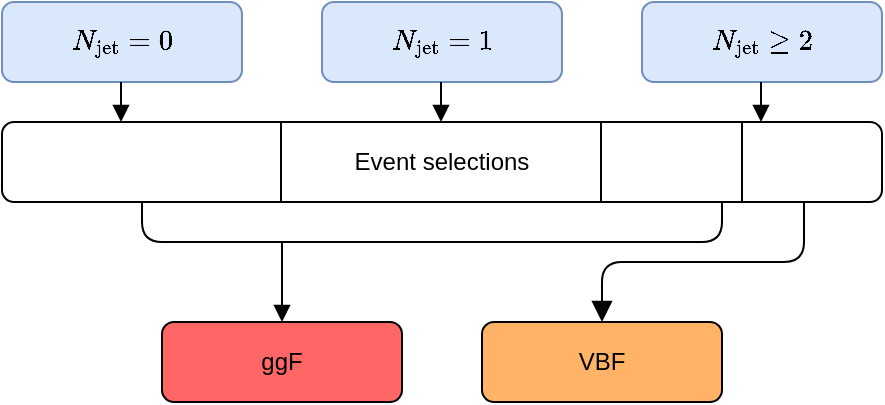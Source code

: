 <mxfile version="24.0.3" type="github">
  <diagram name="Page-1" id="QpbFhLZhkfOCANfJb5Wa">
    <mxGraphModel dx="1306" dy="862" grid="1" gridSize="10" guides="1" tooltips="1" connect="1" arrows="1" fold="1" page="1" pageScale="1" pageWidth="850" pageHeight="1100" math="1" shadow="0">
      <root>
        <mxCell id="0" />
        <mxCell id="1" parent="0" />
        <mxCell id="vhn-oHe6Cb4y7kR26sW8-1" value="" style="shape=curlyBracket;whiteSpace=wrap;html=1;rounded=1;flipH=1;labelPosition=right;verticalLabelPosition=middle;align=left;verticalAlign=middle;direction=north;size=0;" parent="1" vertex="1">
          <mxGeometry x="270" y="300" width="290" height="20" as="geometry" />
        </mxCell>
        <mxCell id="vhn-oHe6Cb4y7kR26sW8-3" value="ggF" style="rounded=1;whiteSpace=wrap;html=1;fillColor=#FF6666;" parent="1" vertex="1">
          <mxGeometry x="280" y="360" width="120" height="40" as="geometry" />
        </mxCell>
        <mxCell id="vhn-oHe6Cb4y7kR26sW8-4" value="VBF" style="rounded=1;whiteSpace=wrap;html=1;fillColor=#FFB366;" parent="1" vertex="1">
          <mxGeometry x="440" y="360" width="120" height="40" as="geometry" />
        </mxCell>
        <mxCell id="vhn-oHe6Cb4y7kR26sW8-6" value="&lt;div&gt;$$N_{\mathrm{jet}} = 0$$&lt;/div&gt;" style="rounded=1;whiteSpace=wrap;html=1;fillColor=#dae8fc;strokeColor=#6c8ebf;" parent="1" vertex="1">
          <mxGeometry x="200" y="200" width="120" height="40" as="geometry" />
        </mxCell>
        <mxCell id="vhn-oHe6Cb4y7kR26sW8-7" value="&lt;div&gt;$$N_{\mathrm{jet}} = 1$$&lt;/div&gt;" style="rounded=1;whiteSpace=wrap;html=1;fillColor=#dae8fc;strokeColor=#6c8ebf;" parent="1" vertex="1">
          <mxGeometry x="360" y="200" width="120" height="40" as="geometry" />
        </mxCell>
        <mxCell id="vhn-oHe6Cb4y7kR26sW8-8" value="&lt;div&gt;$$N_{\mathrm{jet}} \geq 2$$&lt;/div&gt;" style="rounded=1;whiteSpace=wrap;html=1;fillColor=#dae8fc;strokeColor=#6c8ebf;" parent="1" vertex="1">
          <mxGeometry x="520" y="200" width="120" height="40" as="geometry" />
        </mxCell>
        <mxCell id="vhn-oHe6Cb4y7kR26sW8-10" value="" style="endArrow=none;html=1;rounded=0;exitX=0.5;exitY=0;exitDx=0;exitDy=0;startArrow=block;startFill=1;" parent="1" source="vhn-oHe6Cb4y7kR26sW8-3" edge="1">
          <mxGeometry width="50" height="50" relative="1" as="geometry">
            <mxPoint x="339.5" y="280" as="sourcePoint" />
            <mxPoint x="340" y="320" as="targetPoint" />
          </mxGeometry>
        </mxCell>
        <mxCell id="tt5cfVx4_955_2wsRJ6P-1" value="" style="edgeStyle=elbowEdgeStyle;elbow=vertical;endArrow=block;html=1;curved=0;rounded=1;endSize=8;startSize=8;endFill=1;" parent="1" edge="1">
          <mxGeometry width="50" height="50" relative="1" as="geometry">
            <mxPoint x="601" y="300" as="sourcePoint" />
            <mxPoint x="500" y="360" as="targetPoint" />
            <Array as="points">
              <mxPoint x="550" y="330" />
            </Array>
          </mxGeometry>
        </mxCell>
        <mxCell id="tt5cfVx4_955_2wsRJ6P-6" value="Event selections" style="rounded=1;whiteSpace=wrap;html=1;" parent="1" vertex="1">
          <mxGeometry x="200" y="260" width="440" height="40" as="geometry" />
        </mxCell>
        <mxCell id="tt5cfVx4_955_2wsRJ6P-12" value="" style="endArrow=none;html=1;rounded=0;startArrow=block;startFill=1;" parent="1" edge="1">
          <mxGeometry width="50" height="50" relative="1" as="geometry">
            <mxPoint x="579.5" y="260" as="sourcePoint" />
            <mxPoint x="579.5" y="240" as="targetPoint" />
          </mxGeometry>
        </mxCell>
        <mxCell id="tt5cfVx4_955_2wsRJ6P-15" value="" style="endArrow=none;html=1;rounded=0;" parent="1" edge="1">
          <mxGeometry width="50" height="50" relative="1" as="geometry">
            <mxPoint x="339.5" y="300" as="sourcePoint" />
            <mxPoint x="339.5" y="260" as="targetPoint" />
          </mxGeometry>
        </mxCell>
        <mxCell id="tt5cfVx4_955_2wsRJ6P-16" value="" style="endArrow=none;html=1;rounded=0;" parent="1" edge="1">
          <mxGeometry width="50" height="50" relative="1" as="geometry">
            <mxPoint x="499.5" y="300" as="sourcePoint" />
            <mxPoint x="499.5" y="260" as="targetPoint" />
          </mxGeometry>
        </mxCell>
        <mxCell id="tt5cfVx4_955_2wsRJ6P-20" value="" style="endArrow=none;html=1;rounded=0;" parent="1" edge="1">
          <mxGeometry width="50" height="50" relative="1" as="geometry">
            <mxPoint x="570" y="300" as="sourcePoint" />
            <mxPoint x="570" y="260" as="targetPoint" />
          </mxGeometry>
        </mxCell>
        <mxCell id="tt5cfVx4_955_2wsRJ6P-23" value="" style="endArrow=none;html=1;rounded=0;startArrow=block;startFill=1;" parent="1" edge="1">
          <mxGeometry width="50" height="50" relative="1" as="geometry">
            <mxPoint x="419.5" y="260" as="sourcePoint" />
            <mxPoint x="419.5" y="240" as="targetPoint" />
          </mxGeometry>
        </mxCell>
        <mxCell id="tt5cfVx4_955_2wsRJ6P-25" value="" style="endArrow=block;html=1;rounded=0;endFill=1;" parent="1" edge="1">
          <mxGeometry width="50" height="50" relative="1" as="geometry">
            <mxPoint x="259.5" y="240" as="sourcePoint" />
            <mxPoint x="259.5" y="260" as="targetPoint" />
          </mxGeometry>
        </mxCell>
      </root>
    </mxGraphModel>
  </diagram>
</mxfile>
